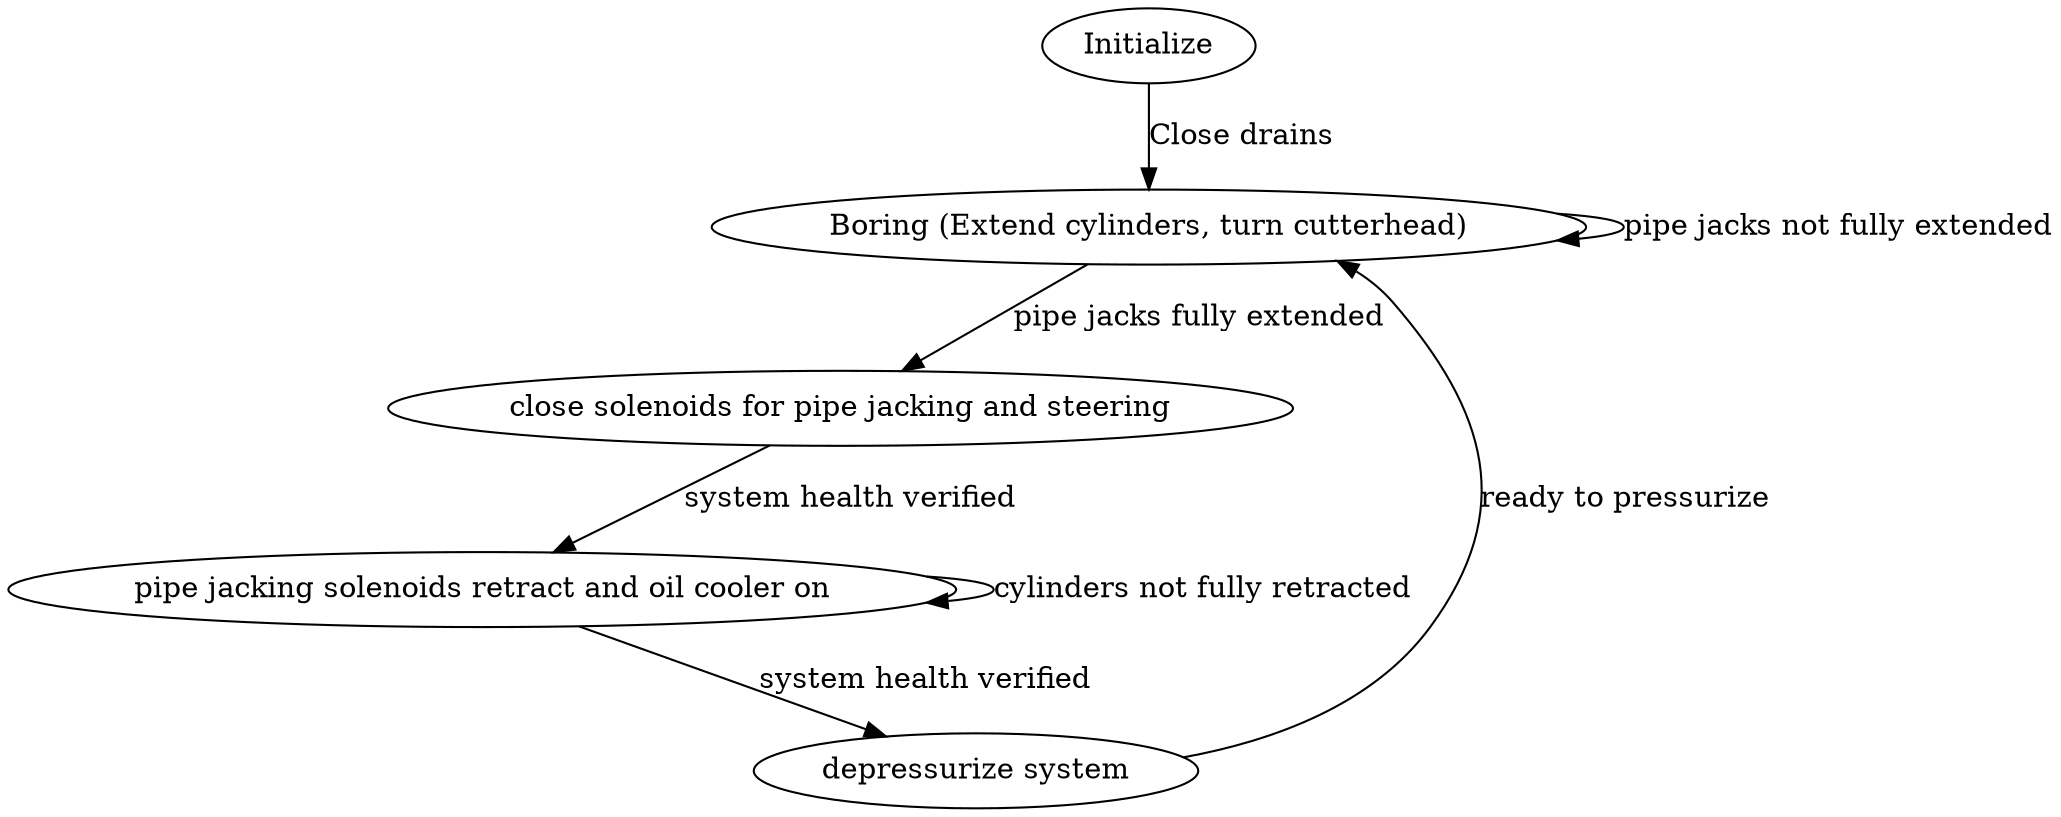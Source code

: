 digraph hydraulics{
    S00 [label="Initialize"];
    S01 [label="Boring (Extend cylinders, turn cutterhead)"];
    S02 [label="close solenoids for pipe jacking and steering"];
    S03 [label="pipe jacking solenoids retract and oil cooler on"];
    S04 [label="depressurize system"];

    S00 -> S01 [label="Close drains"];
    S01 -> S01 [label="pipe jacks not fully extended"];
    S01 -> S02 [label="pipe jacks fully extended"];
    S02 -> S03 [label="system health verified"];
    S03 -> S03 [label="cylinders not fully retracted"];
    S03 -> S04 [label="system health verified"];
    S04 -> S01 [label="ready to pressurize"];
}